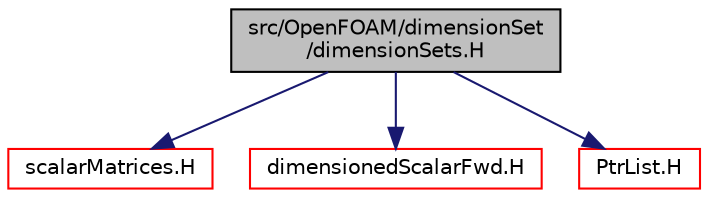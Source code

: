digraph "src/OpenFOAM/dimensionSet/dimensionSets.H"
{
  bgcolor="transparent";
  edge [fontname="Helvetica",fontsize="10",labelfontname="Helvetica",labelfontsize="10"];
  node [fontname="Helvetica",fontsize="10",shape=record];
  Node0 [label="src/OpenFOAM/dimensionSet\l/dimensionSets.H",height=0.2,width=0.4,color="black", fillcolor="grey75", style="filled", fontcolor="black"];
  Node0 -> Node1 [color="midnightblue",fontsize="10",style="solid",fontname="Helvetica"];
  Node1 [label="scalarMatrices.H",height=0.2,width=0.4,color="red",URL="$a11774.html"];
  Node0 -> Node113 [color="midnightblue",fontsize="10",style="solid",fontname="Helvetica"];
  Node113 [label="dimensionedScalarFwd.H",height=0.2,width=0.4,color="red",URL="$a10064.html"];
  Node0 -> Node114 [color="midnightblue",fontsize="10",style="solid",fontname="Helvetica"];
  Node114 [label="PtrList.H",height=0.2,width=0.4,color="red",URL="$a09419.html"];
}
